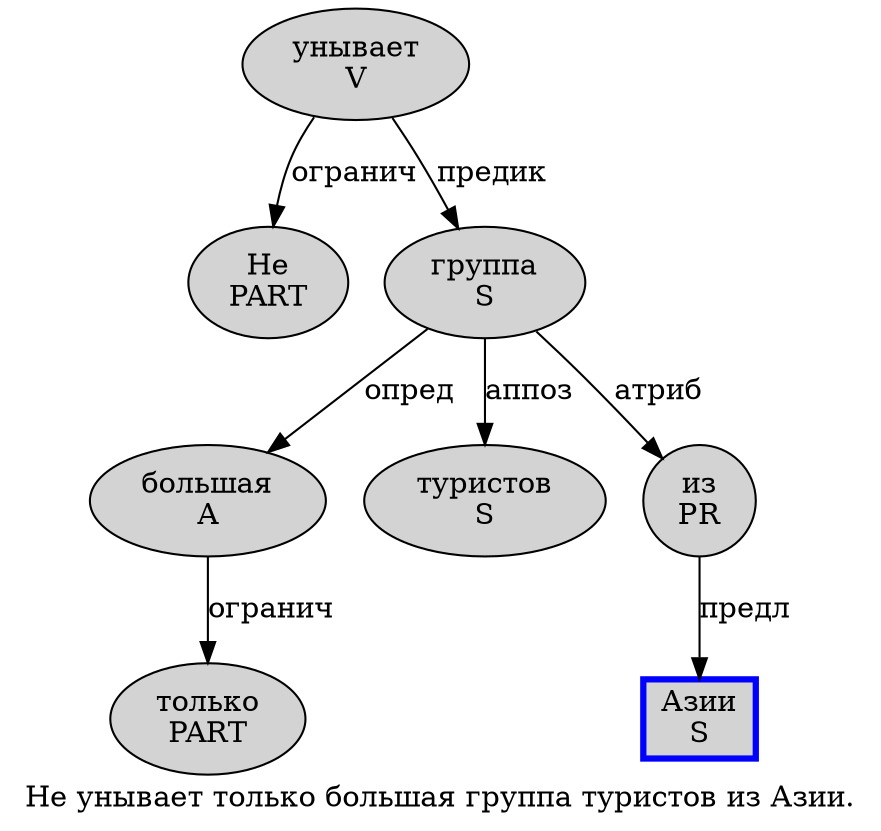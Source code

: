 digraph SENTENCE_9 {
	graph [label="Не унывает только большая группа туристов из Азии."]
	node [style=filled]
		0 [label="Не
PART" color="" fillcolor=lightgray penwidth=1 shape=ellipse]
		1 [label="унывает
V" color="" fillcolor=lightgray penwidth=1 shape=ellipse]
		2 [label="только
PART" color="" fillcolor=lightgray penwidth=1 shape=ellipse]
		3 [label="большая
A" color="" fillcolor=lightgray penwidth=1 shape=ellipse]
		4 [label="группа
S" color="" fillcolor=lightgray penwidth=1 shape=ellipse]
		5 [label="туристов
S" color="" fillcolor=lightgray penwidth=1 shape=ellipse]
		6 [label="из
PR" color="" fillcolor=lightgray penwidth=1 shape=ellipse]
		7 [label="Азии
S" color=blue fillcolor=lightgray penwidth=3 shape=box]
			4 -> 3 [label="опред"]
			4 -> 5 [label="аппоз"]
			4 -> 6 [label="атриб"]
			3 -> 2 [label="огранич"]
			1 -> 0 [label="огранич"]
			1 -> 4 [label="предик"]
			6 -> 7 [label="предл"]
}